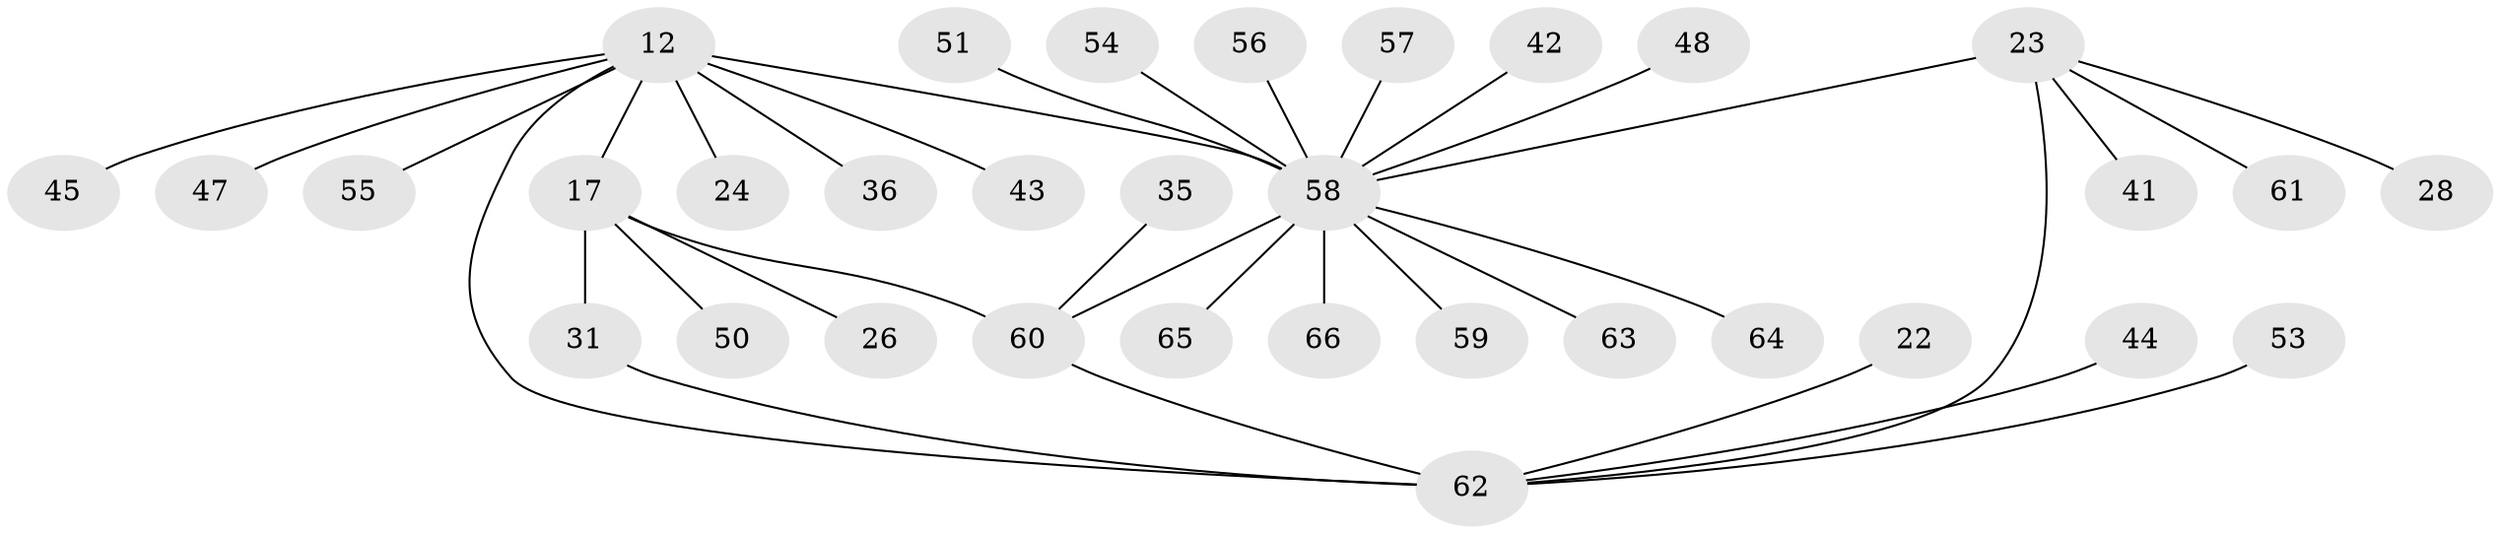 // original degree distribution, {10: 0.015151515151515152, 5: 0.09090909090909091, 6: 0.045454545454545456, 7: 0.045454545454545456, 8: 0.015151515151515152, 4: 0.030303030303030304, 2: 0.19696969696969696, 1: 0.5454545454545454, 3: 0.015151515151515152}
// Generated by graph-tools (version 1.1) at 2025/55/03/09/25 04:55:06]
// undirected, 33 vertices, 36 edges
graph export_dot {
graph [start="1"]
  node [color=gray90,style=filled];
  12 [super="+10+9"];
  17 [super="+11"];
  22 [super="+20"];
  23 [super="+3"];
  24;
  26;
  28;
  31;
  35;
  36;
  41;
  42 [super="+37"];
  43;
  44 [super="+18"];
  45 [super="+16"];
  47;
  48;
  50;
  51;
  53;
  54;
  55 [super="+49"];
  56;
  57;
  58 [super="+21+8+15+14+29+30+32+34+40"];
  59 [super="+52"];
  60 [super="+5"];
  61;
  62 [super="+38+46+1"];
  63 [super="+25"];
  64;
  65;
  66;
  12 -- 24;
  12 -- 36;
  12 -- 47;
  12 -- 62 [weight=2];
  12 -- 55;
  12 -- 43;
  12 -- 45;
  12 -- 58 [weight=4];
  12 -- 17 [weight=2];
  17 -- 50;
  17 -- 26;
  17 -- 60 [weight=2];
  17 -- 31;
  22 -- 62;
  23 -- 41;
  23 -- 58 [weight=2];
  23 -- 28;
  23 -- 61;
  23 -- 62 [weight=2];
  31 -- 62;
  35 -- 60;
  42 -- 58;
  44 -- 62;
  48 -- 58;
  51 -- 58;
  53 -- 62;
  54 -- 58;
  56 -- 58;
  57 -- 58;
  58 -- 64;
  58 -- 63;
  58 -- 59;
  58 -- 65;
  58 -- 66;
  58 -- 60 [weight=2];
  60 -- 62 [weight=2];
}

